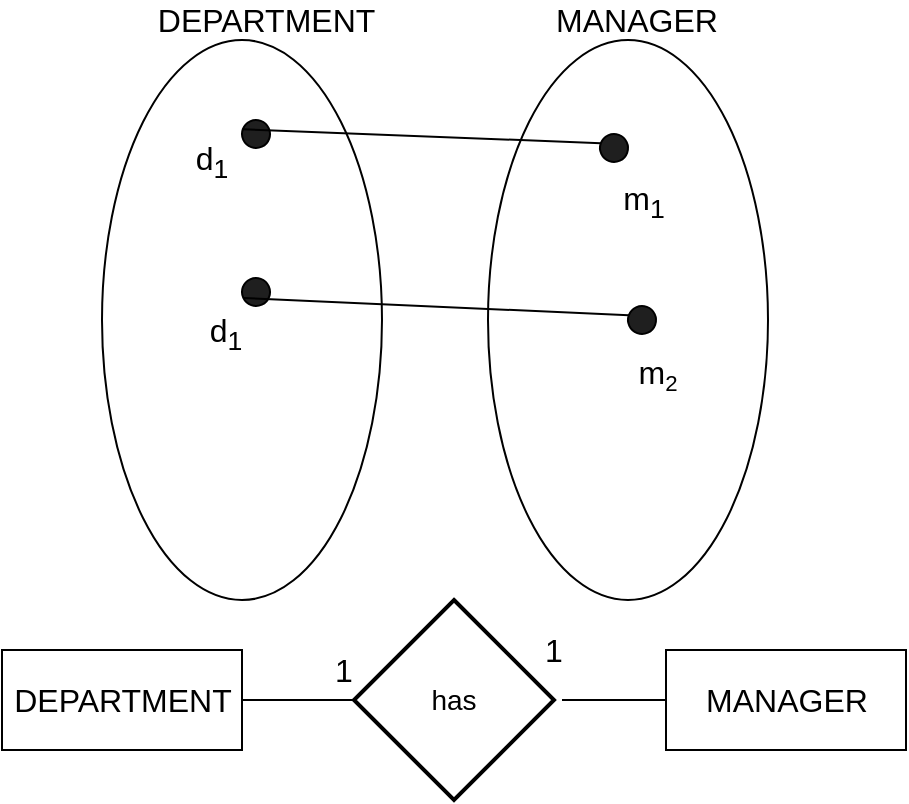 <mxfile version="12.2.2" type="device" pages="1"><diagram id="xQ2Ufq9PnqMFeNz4wZim" name="Page-1"><mxGraphModel dx="932" dy="591" grid="1" gridSize="10" guides="1" tooltips="1" connect="1" arrows="1" fold="1" page="1" pageScale="1" pageWidth="827" pageHeight="1169" math="0" shadow="0"><root><mxCell id="0"/><mxCell id="1" parent="0"/><mxCell id="yVpLkVPkTYECUh8DkX4--1" value="" style="ellipse;whiteSpace=wrap;html=1;fillColor=none;" parent="1" vertex="1"><mxGeometry x="180" y="40" width="140" height="280" as="geometry"/></mxCell><mxCell id="yVpLkVPkTYECUh8DkX4--2" value="" style="ellipse;whiteSpace=wrap;html=1;fillColor=none;" parent="1" vertex="1"><mxGeometry x="373" y="40" width="140" height="280" as="geometry"/></mxCell><mxCell id="yVpLkVPkTYECUh8DkX4--3" value="" style="ellipse;whiteSpace=wrap;html=1;aspect=fixed;fillColor=#1F1F1F;rotation=20;" parent="1" vertex="1"><mxGeometry x="250" y="80" width="14" height="14" as="geometry"/></mxCell><mxCell id="yVpLkVPkTYECUh8DkX4--6" value="" style="ellipse;whiteSpace=wrap;html=1;aspect=fixed;fillColor=#1F1F1F;rotation=20;" parent="1" vertex="1"><mxGeometry x="429" y="87" width="14" height="14" as="geometry"/></mxCell><mxCell id="yVpLkVPkTYECUh8DkX4--8" value="" style="ellipse;whiteSpace=wrap;html=1;aspect=fixed;fillColor=#1F1F1F;rotation=20;" parent="1" vertex="1"><mxGeometry x="443" y="173" width="14" height="14" as="geometry"/></mxCell><mxCell id="yVpLkVPkTYECUh8DkX4--15" value="" style="endArrow=none;html=1;entryX=0;entryY=0.5;entryDx=0;entryDy=0;exitX=0;exitY=0.5;exitDx=0;exitDy=0;endFill=0;" parent="1" source="yVpLkVPkTYECUh8DkX4--3" target="yVpLkVPkTYECUh8DkX4--6" edge="1"><mxGeometry width="50" height="50" relative="1" as="geometry"><mxPoint x="170" y="610" as="sourcePoint"/><mxPoint x="220" y="560" as="targetPoint"/></mxGeometry></mxCell><mxCell id="yVpLkVPkTYECUh8DkX4--16" value="DEPARTMENT&amp;nbsp;" style="text;html=1;strokeColor=none;fillColor=none;align=center;verticalAlign=middle;whiteSpace=wrap;rounded=0;fontSize=16;" parent="1" vertex="1"><mxGeometry x="212.5" y="20" width="103" height="20" as="geometry"/></mxCell><mxCell id="yVpLkVPkTYECUh8DkX4--17" value="MANAGER" style="text;html=1;strokeColor=none;fillColor=none;align=center;verticalAlign=middle;whiteSpace=wrap;rounded=0;fontSize=16;" parent="1" vertex="1"><mxGeometry x="395.5" y="20" width="103" height="20" as="geometry"/></mxCell><mxCell id="yVpLkVPkTYECUh8DkX4--19" value="" style="ellipse;whiteSpace=wrap;html=1;aspect=fixed;fillColor=#1F1F1F;rotation=20;" parent="1" vertex="1"><mxGeometry x="250" y="159" width="14" height="14" as="geometry"/></mxCell><mxCell id="yVpLkVPkTYECUh8DkX4--21" value="" style="endArrow=none;html=1;entryX=0;entryY=0.5;entryDx=0;entryDy=0;exitX=0;exitY=1;exitDx=0;exitDy=0;endFill=0;" parent="1" source="yVpLkVPkTYECUh8DkX4--19" target="yVpLkVPkTYECUh8DkX4--8" edge="1"><mxGeometry width="50" height="50" relative="1" as="geometry"><mxPoint x="260.422" y="94.606" as="sourcePoint"/><mxPoint x="439.422" y="101.606" as="targetPoint"/></mxGeometry></mxCell><mxCell id="yVpLkVPkTYECUh8DkX4--26" value="DEPARTMENT" style="html=1;fillColor=none;fontSize=16;" parent="1" vertex="1"><mxGeometry x="130" y="345" width="120" height="50" as="geometry"/></mxCell><mxCell id="yVpLkVPkTYECUh8DkX4--28" value="MANAGER" style="html=1;fillColor=none;fontSize=16;" parent="1" vertex="1"><mxGeometry x="462" y="345" width="120" height="50" as="geometry"/></mxCell><mxCell id="yVpLkVPkTYECUh8DkX4--29" value="has" style="shape=rhombus;strokeWidth=2;fontSize=17;perimeter=rhombusPerimeter;whiteSpace=wrap;html=1;align=center;fontSize=14;fillColor=none;" parent="1" vertex="1"><mxGeometry x="306" y="320" width="100" height="100" as="geometry"/></mxCell><mxCell id="yVpLkVPkTYECUh8DkX4--30" value="" style="endArrow=none;html=1;exitX=1;exitY=0.5;exitDx=0;exitDy=0;endFill=0;" parent="1" source="yVpLkVPkTYECUh8DkX4--26" edge="1"><mxGeometry width="50" height="50" relative="1" as="geometry"><mxPoint x="230.656" y="178.958" as="sourcePoint"/><mxPoint x="306" y="370" as="targetPoint"/></mxGeometry></mxCell><mxCell id="yVpLkVPkTYECUh8DkX4--31" value="" style="endArrow=none;html=1;entryX=0;entryY=0.5;entryDx=0;entryDy=0;endFill=0;" parent="1" target="yVpLkVPkTYECUh8DkX4--28" edge="1"><mxGeometry width="50" height="50" relative="1" as="geometry"><mxPoint x="410" y="370" as="sourcePoint"/><mxPoint x="316" y="380" as="targetPoint"/></mxGeometry></mxCell><mxCell id="yVpLkVPkTYECUh8DkX4--32" value="1" style="text;html=1;strokeColor=none;fillColor=none;align=center;verticalAlign=middle;whiteSpace=wrap;rounded=0;fontSize=16;" parent="1" vertex="1"><mxGeometry x="285.5" y="345" width="30" height="20" as="geometry"/></mxCell><mxCell id="yVpLkVPkTYECUh8DkX4--33" value="1" style="text;html=1;strokeColor=none;fillColor=none;align=center;verticalAlign=middle;whiteSpace=wrap;rounded=0;fontSize=16;" parent="1" vertex="1"><mxGeometry x="391" y="335" width="30" height="20" as="geometry"/></mxCell><mxCell id="yVpLkVPkTYECUh8DkX4--34" value="d&lt;sub&gt;1&lt;/sub&gt;" style="text;html=1;strokeColor=none;fillColor=none;align=center;verticalAlign=middle;whiteSpace=wrap;rounded=0;fontSize=16;" parent="1" vertex="1"><mxGeometry x="220" y="91" width="30" height="20" as="geometry"/></mxCell><mxCell id="yVpLkVPkTYECUh8DkX4--35" value="d&lt;sub&gt;1&lt;/sub&gt;" style="text;html=1;strokeColor=none;fillColor=none;align=center;verticalAlign=middle;whiteSpace=wrap;rounded=0;fontSize=16;" parent="1" vertex="1"><mxGeometry x="227" y="177" width="30" height="20" as="geometry"/></mxCell><mxCell id="yVpLkVPkTYECUh8DkX4--36" value="m&lt;sub&gt;1&lt;/sub&gt;" style="text;html=1;strokeColor=none;fillColor=none;align=center;verticalAlign=middle;whiteSpace=wrap;rounded=0;fontSize=16;" parent="1" vertex="1"><mxGeometry x="436" y="111" width="30" height="20" as="geometry"/></mxCell><mxCell id="yVpLkVPkTYECUh8DkX4--37" value="m&lt;span style=&quot;font-size: 13.333px&quot;&gt;&lt;sub&gt;2&lt;/sub&gt;&lt;/span&gt;" style="text;html=1;strokeColor=none;fillColor=none;align=center;verticalAlign=middle;whiteSpace=wrap;rounded=0;fontSize=16;" parent="1" vertex="1"><mxGeometry x="443" y="197" width="30" height="20" as="geometry"/></mxCell></root></mxGraphModel></diagram></mxfile>